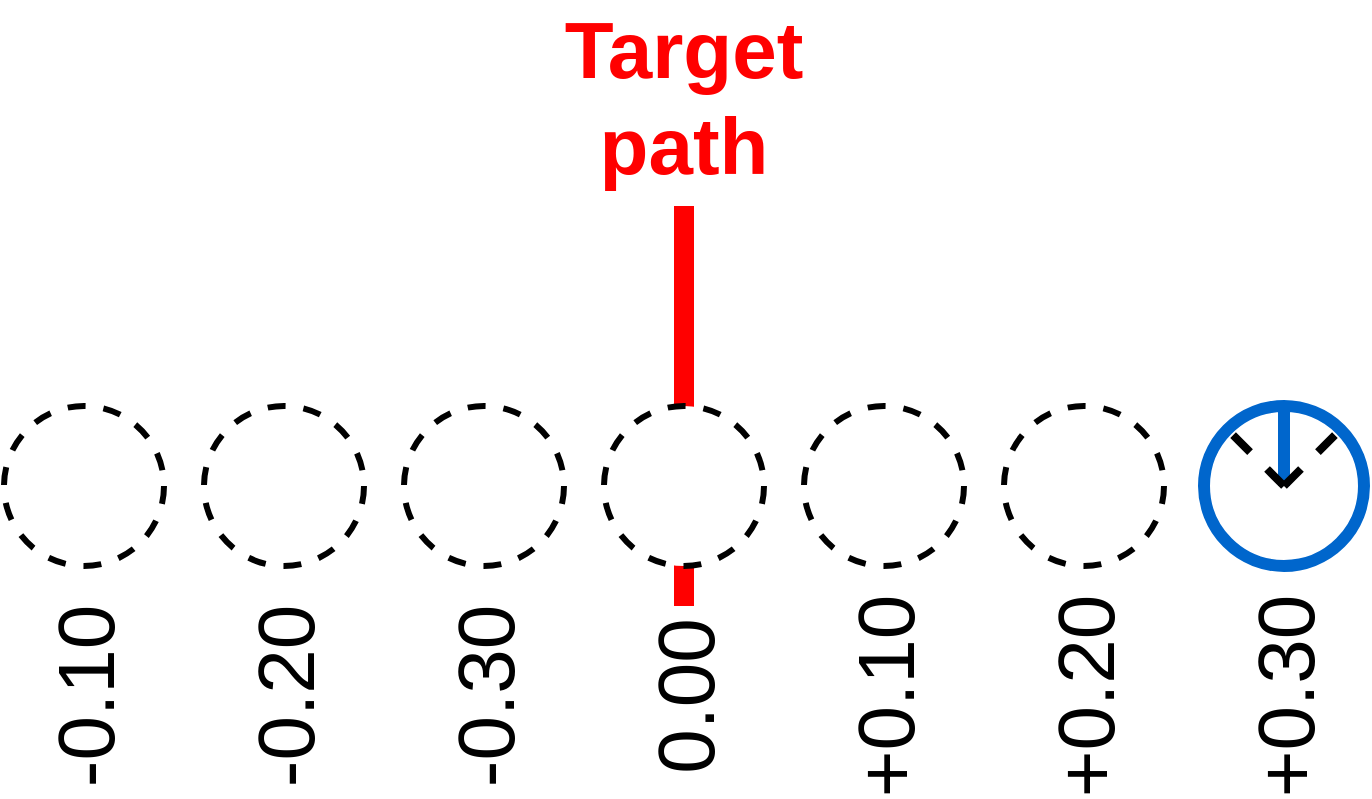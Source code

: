 <mxfile>
    <diagram id="xl4pbd3msi3NS4uDJftF" name="ページ1">
        <mxGraphModel dx="524" dy="1405" grid="1" gridSize="10" guides="1" tooltips="1" connect="1" arrows="0" fold="1" page="1" pageScale="1" pageWidth="827" pageHeight="1169" background="#ffffff" math="0" shadow="0">
            <root>
                <mxCell id="0"/>
                <mxCell id="1" parent="0"/>
                <mxCell id="10" value="" style="endArrow=none;html=1;strokeColor=#FF0000;strokeWidth=10;" parent="1" edge="1">
                    <mxGeometry width="50" height="50" relative="1" as="geometry">
                        <mxPoint x="400" y="460" as="sourcePoint"/>
                        <mxPoint x="400" y="260" as="targetPoint"/>
                    </mxGeometry>
                </mxCell>
                <mxCell id="2" value="" style="ellipse;whiteSpace=wrap;html=1;aspect=fixed;strokeColor=#000000;fillColor=#FFFFFF;dashed=1;strokeWidth=3;" parent="1" vertex="1">
                    <mxGeometry x="360" y="360" width="80" height="80" as="geometry"/>
                </mxCell>
                <mxCell id="3" value="" style="ellipse;whiteSpace=wrap;html=1;aspect=fixed;strokeColor=#000000;fillColor=#FFFFFF;dashed=1;strokeWidth=3;" parent="1" vertex="1">
                    <mxGeometry x="460" y="360" width="80" height="80" as="geometry"/>
                </mxCell>
                <mxCell id="4" value="" style="ellipse;whiteSpace=wrap;html=1;aspect=fixed;strokeColor=#000000;fillColor=#FFFFFF;dashed=1;strokeWidth=3;" parent="1" vertex="1">
                    <mxGeometry x="260" y="360" width="80" height="80" as="geometry"/>
                </mxCell>
                <mxCell id="5" value="" style="ellipse;whiteSpace=wrap;html=1;aspect=fixed;strokeColor=#000000;fillColor=#FFFFFF;dashed=1;strokeWidth=3;" parent="1" vertex="1">
                    <mxGeometry x="560" y="360" width="80" height="80" as="geometry"/>
                </mxCell>
                <mxCell id="6" value="" style="ellipse;whiteSpace=wrap;html=1;aspect=fixed;strokeColor=#000000;fillColor=#FFFFFF;dashed=1;strokeWidth=3;" parent="1" vertex="1">
                    <mxGeometry x="160" y="360" width="80" height="80" as="geometry"/>
                </mxCell>
                <mxCell id="7" value="" style="ellipse;whiteSpace=wrap;html=1;aspect=fixed;strokeColor=#000000;fillColor=#FFFFFF;dashed=1;strokeWidth=3;" parent="1" vertex="1">
                    <mxGeometry x="60" y="360" width="80" height="80" as="geometry"/>
                </mxCell>
                <mxCell id="8" value="" style="ellipse;whiteSpace=wrap;html=1;aspect=fixed;strokeColor=#0066CC;fillColor=#FFFFFF;strokeWidth=6;" parent="1" vertex="1">
                    <mxGeometry x="660" y="360" width="80" height="80" as="geometry"/>
                </mxCell>
                <mxCell id="9" value="" style="endArrow=none;html=1;strokeWidth=6;strokeColor=#0066CC;entryX=0.5;entryY=0;entryDx=0;entryDy=0;exitX=0.5;exitY=0.5;exitDx=0;exitDy=0;exitPerimeter=0;" parent="1" source="8" target="8" edge="1">
                    <mxGeometry width="50" height="50" relative="1" as="geometry">
                        <mxPoint x="400" y="430" as="sourcePoint"/>
                        <mxPoint x="450" y="380" as="targetPoint"/>
                    </mxGeometry>
                </mxCell>
                <mxCell id="11" value="&lt;font color=&quot;#000000&quot;&gt;&lt;span style=&quot;font-size: 40px&quot;&gt;0.00&lt;/span&gt;&lt;/font&gt;" style="text;html=1;strokeColor=none;fillColor=none;align=center;verticalAlign=middle;whiteSpace=wrap;rounded=0;rotation=-90;" parent="1" vertex="1">
                    <mxGeometry x="370" y="490" width="60" height="30" as="geometry"/>
                </mxCell>
                <mxCell id="12" value="&lt;font color=&quot;#000000&quot;&gt;&lt;span style=&quot;font-size: 40px&quot;&gt;+0.10&lt;/span&gt;&lt;/font&gt;" style="text;html=1;strokeColor=none;fillColor=none;align=center;verticalAlign=middle;whiteSpace=wrap;rounded=0;rotation=-90;" parent="1" vertex="1">
                    <mxGeometry x="470" y="490" width="60" height="30" as="geometry"/>
                </mxCell>
                <mxCell id="13" value="&lt;font color=&quot;#000000&quot;&gt;&lt;span style=&quot;font-size: 40px&quot;&gt;+0.20&lt;/span&gt;&lt;/font&gt;" style="text;html=1;strokeColor=none;fillColor=none;align=center;verticalAlign=middle;whiteSpace=wrap;rounded=0;rotation=-90;" parent="1" vertex="1">
                    <mxGeometry x="570" y="490" width="60" height="30" as="geometry"/>
                </mxCell>
                <mxCell id="14" value="&lt;font color=&quot;#000000&quot;&gt;&lt;span style=&quot;font-size: 40px&quot;&gt;+0.30&lt;/span&gt;&lt;/font&gt;" style="text;html=1;strokeColor=none;fillColor=none;align=center;verticalAlign=middle;whiteSpace=wrap;rounded=0;rotation=-90;" parent="1" vertex="1">
                    <mxGeometry x="670" y="490" width="60" height="30" as="geometry"/>
                </mxCell>
                <mxCell id="16" value="&lt;font color=&quot;#000000&quot;&gt;&lt;span style=&quot;font-size: 40px&quot;&gt;-0.30&lt;/span&gt;&lt;/font&gt;" style="text;html=1;strokeColor=none;fillColor=none;align=center;verticalAlign=middle;whiteSpace=wrap;rounded=0;rotation=-90;" parent="1" vertex="1">
                    <mxGeometry x="270" y="490" width="60" height="30" as="geometry"/>
                </mxCell>
                <mxCell id="17" value="&lt;font color=&quot;#000000&quot;&gt;&lt;span style=&quot;font-size: 40px&quot;&gt;-0.20&lt;/span&gt;&lt;/font&gt;" style="text;html=1;strokeColor=none;fillColor=none;align=center;verticalAlign=middle;whiteSpace=wrap;rounded=0;rotation=-90;" parent="1" vertex="1">
                    <mxGeometry x="170" y="490" width="60" height="30" as="geometry"/>
                </mxCell>
                <mxCell id="18" value="&lt;font color=&quot;#000000&quot;&gt;&lt;span style=&quot;font-size: 40px&quot;&gt;-0.10&lt;/span&gt;&lt;/font&gt;" style="text;html=1;strokeColor=none;fillColor=none;align=center;verticalAlign=middle;whiteSpace=wrap;rounded=0;rotation=-90;" parent="1" vertex="1">
                    <mxGeometry x="70" y="490" width="60" height="30" as="geometry"/>
                </mxCell>
                <mxCell id="19" value="&lt;font color=&quot;#ff0000&quot;&gt;&lt;b&gt;Target path&lt;/b&gt;&lt;/font&gt;" style="text;html=1;strokeColor=none;fillColor=none;align=center;verticalAlign=middle;whiteSpace=wrap;rounded=0;fontSize=40;fontColor=#000000;" parent="1" vertex="1">
                    <mxGeometry x="370" y="190" width="60" height="30" as="geometry"/>
                </mxCell>
                <mxCell id="20" value="" style="endArrow=none;html=1;fontSize=40;fontColor=#FF0000;strokeColor=#000000;strokeWidth=4;dashed=1;entryX=0;entryY=0;entryDx=0;entryDy=0;" parent="1" target="8" edge="1">
                    <mxGeometry width="50" height="50" relative="1" as="geometry">
                        <mxPoint x="700" y="400" as="sourcePoint"/>
                        <mxPoint x="450" y="450" as="targetPoint"/>
                    </mxGeometry>
                </mxCell>
                <mxCell id="21" value="" style="endArrow=none;html=1;fontSize=40;fontColor=#FF0000;strokeColor=#000000;strokeWidth=4;dashed=1;entryX=1;entryY=0;entryDx=0;entryDy=0;" parent="1" target="8" edge="1">
                    <mxGeometry width="50" height="50" relative="1" as="geometry">
                        <mxPoint x="700" y="400" as="sourcePoint"/>
                        <mxPoint x="681.716" y="381.716" as="targetPoint"/>
                    </mxGeometry>
                </mxCell>
            </root>
        </mxGraphModel>
    </diagram>
</mxfile>